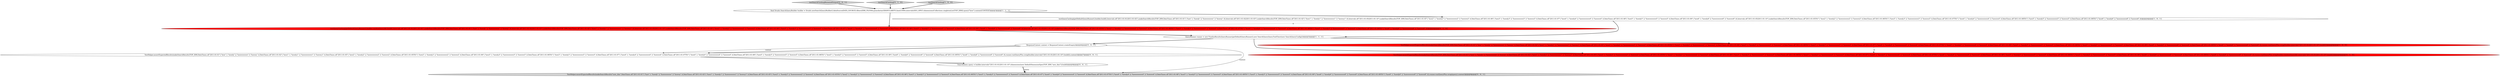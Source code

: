 digraph {
9 [style = filled, label = "TestHelper.assertExpectedResults(makeSearchResults(TOP_DIM,DateTimes.of(\"2011-01-01\"),\"how\",1,\"howdy\",2,\"howwwwww\",3,\"howwy\",4,DateTimes.of(\"2011-01-02\"),\"how1\",1,\"howdy1\",2,\"howwwwww1\",3,\"howwy1\",4,DateTimes.of(\"2011-01-05\"),\"how2\",1,\"howdy2\",2,\"howwwwww2\",3,\"howww2\",4,DateTimes.of(\"2011-01-05T01\"),\"how2\",1,\"howdy2\",2,\"howwwwww2\",3,\"howww2\",4,DateTimes.of(\"2011-01-06\"),\"how3\",1,\"howdy3\",2,\"howwwwww3\",3,\"howww3\",4,DateTimes.of(\"2011-01-06T01\"),\"how3\",1,\"howdy3\",2,\"howwwwww3\",3,\"howww3\",4,DateTimes.of(\"2011-01-07\"),\"how4\",1,\"howdy4\",2,\"howwwwww4\",3,\"howww4\",4,DateTimes.of(\"2011-01-07T01\"),\"how4\",1,\"howdy4\",2,\"howwwwww4\",3,\"howww4\",4,DateTimes.of(\"2011-01-08\"),\"how5\",1,\"howdy5\",2,\"howwwwww5\",3,\"howww5\",4,DateTimes.of(\"2011-01-08T01\"),\"how5\",1,\"howdy5\",2,\"howwwwww5\",3,\"howww5\",4,DateTimes.of(\"2011-01-09\"),\"how6\",1,\"howdy6\",2,\"howwwwww6\",3,\"howww6\",4,DateTimes.of(\"2011-01-09T01\"),\"how6\",1,\"howdy6\",2,\"howwwwww6\",3,\"howww6\",4),runner.run(QueryPlus.wrap(builder.intervals(\"2011-01-01/2011-01-10\").build()),context))@@@7@@@['0', '0', '1']", fillcolor = white, shape = ellipse image = "AAA0AAABBB3BBB"];
12 [style = filled, label = "ResponseContext context = ResponseContext.createEmpty()@@@6@@@['0', '0', '1']", fillcolor = white, shape = ellipse image = "AAA0AAABBB3BBB"];
3 [style = filled, label = "QueryRunner runner = new FinalizeResultsQueryRunner(getDefaultQueryRunner(),new SearchQueryQueryToolChest(new SearchQueryConfig()))@@@5@@@['1', '1', '1']", fillcolor = white, shape = ellipse image = "AAA0AAABBB1BBB"];
10 [style = filled, label = "testSearchCachingRenamedOutput['0', '0', '1']", fillcolor = lightgray, shape = diamond image = "AAA0AAABBB3BBB"];
5 [style = filled, label = "testSearchCaching['0', '1', '0']", fillcolor = lightgray, shape = diamond image = "AAA0AAABBB2BBB"];
1 [style = filled, label = "final Druids.SearchQueryBuilder builder = Druids.newSearchQueryBuilder().dataSource(DATA_SOURCE).filters(DIM_FILTER).granularity(GRANULARITY).limit(1000).intervals(SEG_SPEC).dimensions(Collections.singletonList(TOP_DIM)).query(\"how\").context(CONTEXT)@@@3@@@['1', '1', '1']", fillcolor = white, shape = ellipse image = "AAA0AAABBB1BBB"];
6 [style = filled, label = "testQueryCaching(getDefaultQueryRunner(),builder.randomQueryId().build(),Intervals.of(\"2011-01-01/2011-01-02\"),makeSearchResults(TOP_DIM,DateTimes.of(\"2011-01-01\"),\"how\",1,\"howdy\",2,\"howwwwww\",3,\"howwy\",4),Intervals.of(\"2011-01-02/2011-01-03\"),makeSearchResults(TOP_DIM,DateTimes.of(\"2011-01-02\"),\"how1\",1,\"howdy1\",2,\"howwwwww1\",3,\"howwy1\",4),Intervals.of(\"2011-01-05/2011-01-10\"),makeSearchResults(TOP_DIM,DateTimes.of(\"2011-01-05\"),\"how2\",1,\"howdy2\",2,\"howwwwww2\",3,\"howww2\",4,DateTimes.of(\"2011-01-06\"),\"how3\",1,\"howdy3\",2,\"howwwwww3\",3,\"howww3\",4,DateTimes.of(\"2011-01-07\"),\"how4\",1,\"howdy4\",2,\"howwwwww4\",3,\"howww4\",4,DateTimes.of(\"2011-01-08\"),\"how5\",1,\"howdy5\",2,\"howwwwww5\",3,\"howww5\",4,DateTimes.of(\"2011-01-09\"),\"how6\",1,\"howdy6\",2,\"howwwwww6\",3,\"howww6\",4),Intervals.of(\"2011-01-05/2011-01-10\"),makeSearchResults(TOP_DIM,DateTimes.of(\"2011-01-05T01\"),\"how2\",1,\"howdy2\",2,\"howwwwww2\",3,\"howww2\",4,DateTimes.of(\"2011-01-06T01\"),\"how3\",1,\"howdy3\",2,\"howwwwww3\",3,\"howww3\",4,DateTimes.of(\"2011-01-07T01\"),\"how4\",1,\"howdy4\",2,\"howwwwww4\",3,\"howww4\",4,DateTimes.of(\"2011-01-08T01\"),\"how5\",1,\"howdy5\",2,\"howwwwww5\",3,\"howww5\",4,DateTimes.of(\"2011-01-09T01\"),\"how6\",1,\"howdy6\",2,\"howwwwww6\",3,\"howww6\",4))@@@4@@@['0', '1', '0']", fillcolor = red, shape = ellipse image = "AAA1AAABBB2BBB"];
4 [style = filled, label = "testSearchCaching['1', '0', '0']", fillcolor = lightgray, shape = diamond image = "AAA0AAABBB1BBB"];
7 [style = filled, label = "TestHelper.assertExpectedResults(makeSearchResults(TOP_DIM,DateTimes.of(\"2011-01-01\"),\"how\",1,\"howdy\",2,\"howwwwww\",3,\"howwy\",4,DateTimes.of(\"2011-01-02\"),\"how1\",1,\"howdy1\",2,\"howwwwww1\",3,\"howwy1\",4,DateTimes.of(\"2011-01-05\"),\"how2\",1,\"howdy2\",2,\"howwwwww2\",3,\"howww2\",4,DateTimes.of(\"2011-01-05T01\"),\"how2\",1,\"howdy2\",2,\"howwwwww2\",3,\"howww2\",4,DateTimes.of(\"2011-01-06\"),\"how3\",1,\"howdy3\",2,\"howwwwww3\",3,\"howww3\",4,DateTimes.of(\"2011-01-06T01\"),\"how3\",1,\"howdy3\",2,\"howwwwww3\",3,\"howww3\",4,DateTimes.of(\"2011-01-07\"),\"how4\",1,\"howdy4\",2,\"howwwwww4\",3,\"howww4\",4,DateTimes.of(\"2011-01-07T01\"),\"how4\",1,\"howdy4\",2,\"howwwwww4\",3,\"howww4\",4,DateTimes.of(\"2011-01-08\"),\"how5\",1,\"howdy5\",2,\"howwwwww5\",3,\"howww5\",4,DateTimes.of(\"2011-01-08T01\"),\"how5\",1,\"howdy5\",2,\"howwwwww5\",3,\"howww5\",4,DateTimes.of(\"2011-01-09\"),\"how6\",1,\"howdy6\",2,\"howwwwww6\",3,\"howww6\",4,DateTimes.of(\"2011-01-09T01\"),\"how6\",1,\"howdy6\",2,\"howwwwww6\",3,\"howww6\",4),runner.run(QueryPlus.wrap(builder.randomQueryId().intervals(\"2011-01-01/2011-01-10\").build())))@@@6@@@['0', '1', '0']", fillcolor = red, shape = ellipse image = "AAA1AAABBB2BBB"];
2 [style = filled, label = "testQueryCaching(getDefaultQueryRunner(),builder.build(),Intervals.of(\"2011-01-01/2011-01-02\"),makeSearchResults(TOP_DIM,DateTimes.of(\"2011-01-01\"),\"how\",1,\"howdy\",2,\"howwwwww\",3,\"howwy\",4),Intervals.of(\"2011-01-02/2011-01-03\"),makeSearchResults(TOP_DIM,DateTimes.of(\"2011-01-02\"),\"how1\",1,\"howdy1\",2,\"howwwwww1\",3,\"howwy1\",4),Intervals.of(\"2011-01-05/2011-01-10\"),makeSearchResults(TOP_DIM,DateTimes.of(\"2011-01-05\"),\"how2\",1,\"howdy2\",2,\"howwwwww2\",3,\"howww2\",4,DateTimes.of(\"2011-01-06\"),\"how3\",1,\"howdy3\",2,\"howwwwww3\",3,\"howww3\",4,DateTimes.of(\"2011-01-07\"),\"how4\",1,\"howdy4\",2,\"howwwwww4\",3,\"howww4\",4,DateTimes.of(\"2011-01-08\"),\"how5\",1,\"howdy5\",2,\"howwwwww5\",3,\"howww5\",4,DateTimes.of(\"2011-01-09\"),\"how6\",1,\"howdy6\",2,\"howwwwww6\",3,\"howww6\",4),Intervals.of(\"2011-01-05/2011-01-10\"),makeSearchResults(TOP_DIM,DateTimes.of(\"2011-01-05T01\"),\"how2\",1,\"howdy2\",2,\"howwwwww2\",3,\"howww2\",4,DateTimes.of(\"2011-01-06T01\"),\"how3\",1,\"howdy3\",2,\"howwwwww3\",3,\"howww3\",4,DateTimes.of(\"2011-01-07T01\"),\"how4\",1,\"howdy4\",2,\"howwwwww4\",3,\"howww4\",4,DateTimes.of(\"2011-01-08T01\"),\"how5\",1,\"howdy5\",2,\"howwwwww5\",3,\"howww5\",4,DateTimes.of(\"2011-01-09T01\"),\"how6\",1,\"howdy6\",2,\"howwwwww6\",3,\"howww6\",4))@@@4@@@['1', '0', '1']", fillcolor = white, shape = ellipse image = "AAA0AAABBB1BBB"];
8 [style = filled, label = "SearchQuery query = builder.intervals(\"2011-01-01/2011-01-10\").dimensions(new DefaultDimensionSpec(TOP_DIM,\"new_dim\")).build()@@@8@@@['0', '0', '1']", fillcolor = white, shape = ellipse image = "AAA0AAABBB3BBB"];
0 [style = filled, label = "TestHelper.assertExpectedResults(makeSearchResults(TOP_DIM,DateTimes.of(\"2011-01-01\"),\"how\",1,\"howdy\",2,\"howwwwww\",3,\"howwy\",4,DateTimes.of(\"2011-01-02\"),\"how1\",1,\"howdy1\",2,\"howwwwww1\",3,\"howwy1\",4,DateTimes.of(\"2011-01-05\"),\"how2\",1,\"howdy2\",2,\"howwwwww2\",3,\"howww2\",4,DateTimes.of(\"2011-01-05T01\"),\"how2\",1,\"howdy2\",2,\"howwwwww2\",3,\"howww2\",4,DateTimes.of(\"2011-01-06\"),\"how3\",1,\"howdy3\",2,\"howwwwww3\",3,\"howww3\",4,DateTimes.of(\"2011-01-06T01\"),\"how3\",1,\"howdy3\",2,\"howwwwww3\",3,\"howww3\",4,DateTimes.of(\"2011-01-07\"),\"how4\",1,\"howdy4\",2,\"howwwwww4\",3,\"howww4\",4,DateTimes.of(\"2011-01-07T01\"),\"how4\",1,\"howdy4\",2,\"howwwwww4\",3,\"howww4\",4,DateTimes.of(\"2011-01-08\"),\"how5\",1,\"howdy5\",2,\"howwwwww5\",3,\"howww5\",4,DateTimes.of(\"2011-01-08T01\"),\"how5\",1,\"howdy5\",2,\"howwwwww5\",3,\"howww5\",4,DateTimes.of(\"2011-01-09\"),\"how6\",1,\"howdy6\",2,\"howwwwww6\",3,\"howww6\",4,DateTimes.of(\"2011-01-09T01\"),\"how6\",1,\"howdy6\",2,\"howwwwww6\",3,\"howww6\",4),runner.run(QueryPlus.wrap(builder.intervals(\"2011-01-01/2011-01-10\").build())))@@@6@@@['1', '0', '0']", fillcolor = red, shape = ellipse image = "AAA1AAABBB1BBB"];
11 [style = filled, label = "TestHelper.assertExpectedResults(makeSearchResults(\"new_dim\",DateTimes.of(\"2011-01-01\"),\"how\",1,\"howdy\",2,\"howwwwww\",3,\"howwy\",4,DateTimes.of(\"2011-01-02\"),\"how1\",1,\"howdy1\",2,\"howwwwww1\",3,\"howwy1\",4,DateTimes.of(\"2011-01-05\"),\"how2\",1,\"howdy2\",2,\"howwwwww2\",3,\"howww2\",4,DateTimes.of(\"2011-01-05T01\"),\"how2\",1,\"howdy2\",2,\"howwwwww2\",3,\"howww2\",4,DateTimes.of(\"2011-01-06\"),\"how3\",1,\"howdy3\",2,\"howwwwww3\",3,\"howww3\",4,DateTimes.of(\"2011-01-06T01\"),\"how3\",1,\"howdy3\",2,\"howwwwww3\",3,\"howww3\",4,DateTimes.of(\"2011-01-07\"),\"how4\",1,\"howdy4\",2,\"howwwwww4\",3,\"howww4\",4,DateTimes.of(\"2011-01-07T01\"),\"how4\",1,\"howdy4\",2,\"howwwwww4\",3,\"howww4\",4,DateTimes.of(\"2011-01-08\"),\"how5\",1,\"howdy5\",2,\"howwwwww5\",3,\"howww5\",4,DateTimes.of(\"2011-01-08T01\"),\"how5\",1,\"howdy5\",2,\"howwwwww5\",3,\"howww5\",4,DateTimes.of(\"2011-01-09\"),\"how6\",1,\"howdy6\",2,\"howwwwww6\",3,\"howww6\",4,DateTimes.of(\"2011-01-09T01\"),\"how6\",1,\"howdy6\",2,\"howwwwww6\",3,\"howww6\",4),runner.run(QueryPlus.wrap(query),context))@@@9@@@['0', '0', '1']", fillcolor = lightgray, shape = ellipse image = "AAA0AAABBB3BBB"];
6->3 [style = bold, label=""];
5->1 [style = bold, label=""];
12->9 [style = solid, label="context"];
4->1 [style = bold, label=""];
1->2 [style = bold, label=""];
1->6 [style = bold, label=""];
3->12 [style = bold, label=""];
3->7 [style = bold, label=""];
12->9 [style = bold, label=""];
9->8 [style = bold, label=""];
8->11 [style = bold, label=""];
10->1 [style = bold, label=""];
8->11 [style = solid, label="query"];
0->7 [style = dashed, label="0"];
3->0 [style = bold, label=""];
2->3 [style = bold, label=""];
12->11 [style = solid, label="context"];
2->6 [style = dashed, label="0"];
}
